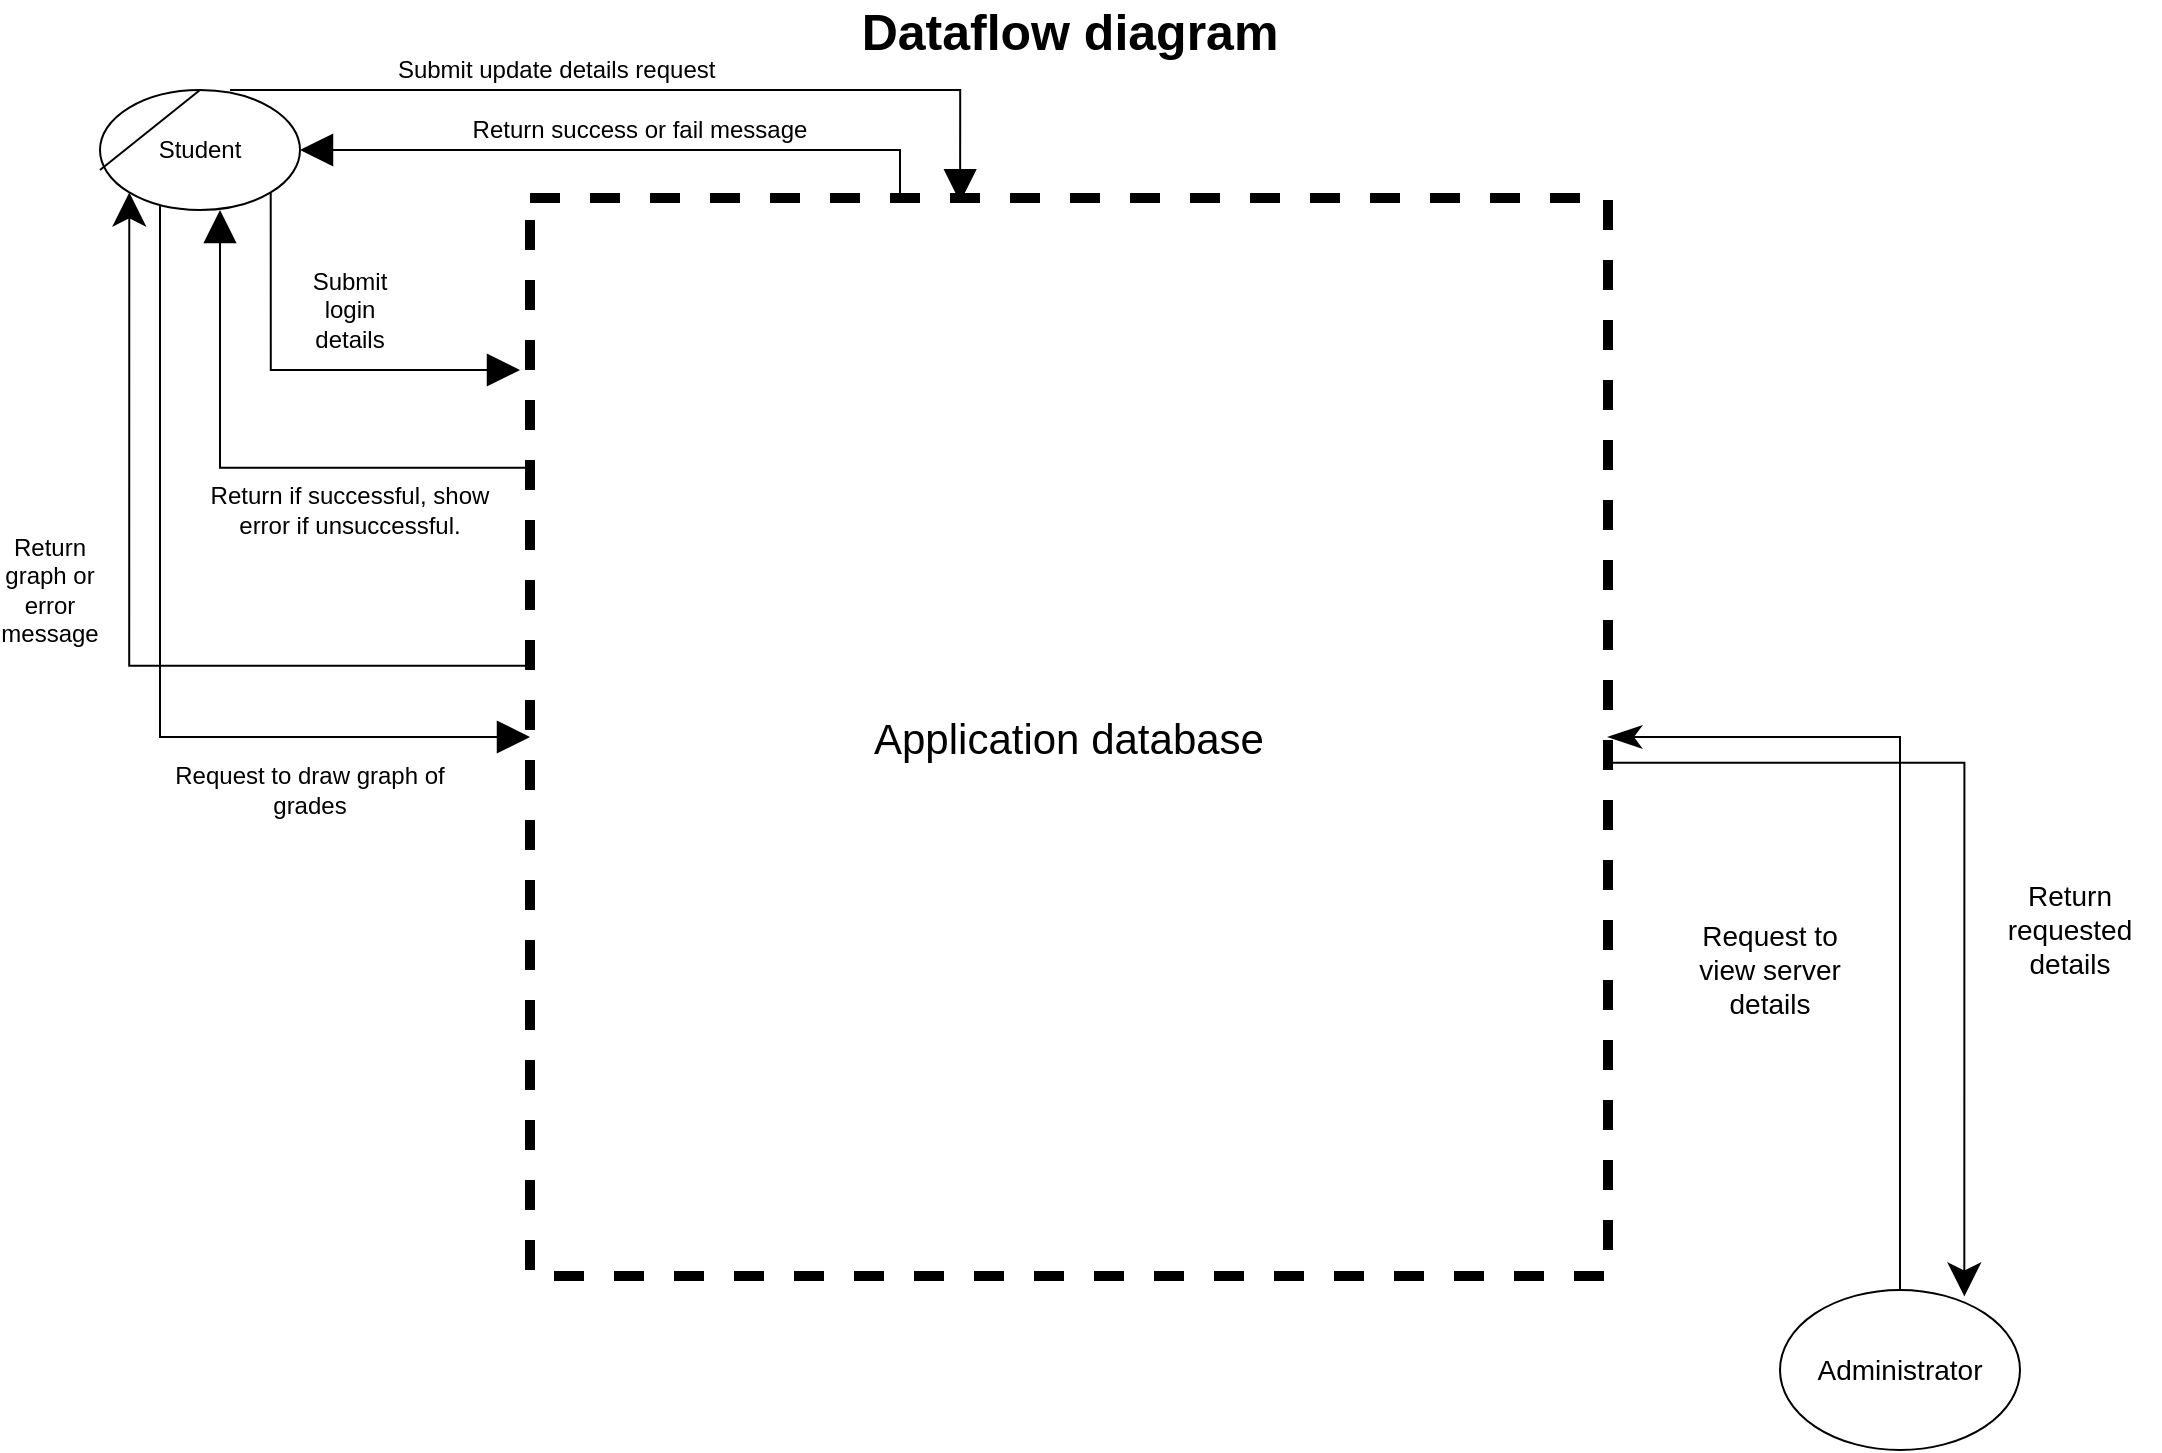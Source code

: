 <mxfile version="15.3.5" type="github">
  <diagram id="f8JgaIdcOjaSZ1BCsyT6" name="Page-1">
    <mxGraphModel dx="1188" dy="567" grid="1" gridSize="10" guides="1" tooltips="1" connect="1" arrows="1" fold="1" page="1" pageScale="1" pageWidth="1169" pageHeight="827" math="0" shadow="0">
      <root>
        <mxCell id="0" />
        <mxCell id="1" parent="0" />
        <mxCell id="TXNMd2RsbOrEZeQuCBzh-4" style="edgeStyle=orthogonalEdgeStyle;rounded=0;orthogonalLoop=1;jettySize=auto;html=1;exitX=1;exitY=1;exitDx=0;exitDy=0;endArrow=block;endFill=1;startSize=14;endSize=14;sourcePerimeterSpacing=8;targetPerimeterSpacing=8;elbow=vertical;" parent="1" source="TXNMd2RsbOrEZeQuCBzh-1" edge="1">
          <mxGeometry relative="1" as="geometry">
            <mxPoint x="310" y="230" as="targetPoint" />
            <Array as="points">
              <mxPoint x="185" y="230" />
            </Array>
          </mxGeometry>
        </mxCell>
        <mxCell id="bSkJlJOAhtK9HsSSiihu-6" style="edgeStyle=orthogonalEdgeStyle;rounded=0;orthogonalLoop=1;jettySize=auto;html=1;exitX=1;exitY=0.5;exitDx=0;exitDy=0;startArrow=none;startFill=1;endArrow=none;endFill=0;startSize=14;endSize=14;targetPerimeterSpacing=8;entryX=0.325;entryY=0.011;entryDx=0;entryDy=0;entryPerimeter=0;" edge="1" parent="1" target="TXNMd2RsbOrEZeQuCBzh-2">
          <mxGeometry relative="1" as="geometry">
            <mxPoint x="500" y="120" as="targetPoint" />
            <mxPoint x="425" y="120" as="sourcePoint" />
            <Array as="points">
              <mxPoint x="500" y="120" />
              <mxPoint x="500" y="150" />
            </Array>
          </mxGeometry>
        </mxCell>
        <mxCell id="bSkJlJOAhtK9HsSSiihu-14" style="edgeStyle=orthogonalEdgeStyle;rounded=0;orthogonalLoop=1;jettySize=auto;html=1;entryX=0.002;entryY=0.434;entryDx=0;entryDy=0;entryPerimeter=0;startArrow=classic;startFill=1;endArrow=none;endFill=0;startSize=14;endSize=14;sourcePerimeterSpacing=8;targetPerimeterSpacing=8;exitX=0;exitY=1;exitDx=0;exitDy=0;" edge="1" parent="1" source="TXNMd2RsbOrEZeQuCBzh-1" target="TXNMd2RsbOrEZeQuCBzh-2">
          <mxGeometry relative="1" as="geometry">
            <mxPoint x="120" y="130" as="sourcePoint" />
            <Array as="points">
              <mxPoint x="115" y="378" />
            </Array>
          </mxGeometry>
        </mxCell>
        <mxCell id="TXNMd2RsbOrEZeQuCBzh-2" value="&lt;font style=&quot;font-size: 21px&quot;&gt;Application database&lt;/font&gt;" style="whiteSpace=wrap;html=1;aspect=fixed;shadow=0;sketch=0;hachureGap=4;pointerEvents=0;dashed=1;strokeWidth=5;gradientColor=#ffffff;" parent="1" vertex="1">
          <mxGeometry x="315" y="144" width="539" height="539" as="geometry" />
        </mxCell>
        <mxCell id="TXNMd2RsbOrEZeQuCBzh-5" style="edgeStyle=orthogonalEdgeStyle;rounded=0;orthogonalLoop=1;jettySize=auto;html=1;exitX=0.6;exitY=1;exitDx=0;exitDy=0;endArrow=none;endFill=0;startSize=14;endSize=14;sourcePerimeterSpacing=8;targetPerimeterSpacing=8;elbow=vertical;exitPerimeter=0;startArrow=block;startFill=1;" parent="1" source="TXNMd2RsbOrEZeQuCBzh-1" edge="1">
          <mxGeometry relative="1" as="geometry">
            <mxPoint x="190.496" y="189.999" as="sourcePoint" />
            <mxPoint x="315" y="278.87" as="targetPoint" />
            <Array as="points">
              <mxPoint x="160" y="279" />
            </Array>
          </mxGeometry>
        </mxCell>
        <mxCell id="TXNMd2RsbOrEZeQuCBzh-7" value="&lt;font size=&quot;1&quot;&gt;&lt;b style=&quot;font-size: 25px&quot;&gt;Dataflow diagram&lt;/b&gt;&lt;/font&gt;" style="text;html=1;strokeColor=none;fillColor=none;align=center;verticalAlign=middle;whiteSpace=wrap;rounded=0;shadow=0;dashed=1;sketch=0;hachureGap=4;pointerEvents=0;" parent="1" vertex="1">
          <mxGeometry x="375" y="50" width="420" height="20" as="geometry" />
        </mxCell>
        <mxCell id="bSkJlJOAhtK9HsSSiihu-4" value="Submit login details" style="text;html=1;strokeColor=none;fillColor=none;align=center;verticalAlign=middle;whiteSpace=wrap;rounded=0;hachureGap=4;pointerEvents=0;" vertex="1" parent="1">
          <mxGeometry x="195" y="190" width="60" height="20" as="geometry" />
        </mxCell>
        <mxCell id="bSkJlJOAhtK9HsSSiihu-5" value="Return if successful, show error if unsuccessful." style="text;html=1;strokeColor=none;fillColor=none;align=center;verticalAlign=middle;whiteSpace=wrap;rounded=0;hachureGap=4;pointerEvents=0;" vertex="1" parent="1">
          <mxGeometry x="150" y="290" width="150" height="20" as="geometry" />
        </mxCell>
        <mxCell id="bSkJlJOAhtK9HsSSiihu-10" style="edgeStyle=orthogonalEdgeStyle;rounded=0;orthogonalLoop=1;jettySize=auto;html=1;exitX=0.65;exitY=0;exitDx=0;exitDy=0;startArrow=none;startFill=0;endArrow=block;endFill=1;startSize=14;endSize=14;sourcePerimeterSpacing=8;targetPerimeterSpacing=8;entryX=0.399;entryY=0.004;entryDx=0;entryDy=0;entryPerimeter=0;exitPerimeter=0;" edge="1" parent="1" source="TXNMd2RsbOrEZeQuCBzh-1" target="TXNMd2RsbOrEZeQuCBzh-2">
          <mxGeometry relative="1" as="geometry">
            <mxPoint x="530" y="135" as="targetPoint" />
            <mxPoint x="195" y="105.04" as="sourcePoint" />
            <Array as="points">
              <mxPoint x="530" y="90" />
            </Array>
          </mxGeometry>
        </mxCell>
        <mxCell id="bSkJlJOAhtK9HsSSiihu-11" value="" style="edgeStyle=orthogonalEdgeStyle;rounded=0;orthogonalLoop=1;jettySize=auto;html=1;exitX=1;exitY=0.5;exitDx=0;exitDy=0;startArrow=block;startFill=1;endArrow=none;endFill=0;startSize=14;endSize=14;sourcePerimeterSpacing=8;" edge="1" parent="1" source="TXNMd2RsbOrEZeQuCBzh-1">
          <mxGeometry relative="1" as="geometry">
            <mxPoint x="430" y="120" as="targetPoint" />
            <mxPoint x="200" y="120" as="sourcePoint" />
            <Array as="points">
              <mxPoint x="293" y="120" />
            </Array>
          </mxGeometry>
        </mxCell>
        <mxCell id="bSkJlJOAhtK9HsSSiihu-12" value="Return success or fail message" style="text;html=1;strokeColor=none;fillColor=none;align=center;verticalAlign=middle;whiteSpace=wrap;rounded=0;hachureGap=4;pointerEvents=0;" vertex="1" parent="1">
          <mxGeometry x="270" y="100" width="200" height="20" as="geometry" />
        </mxCell>
        <mxCell id="bSkJlJOAhtK9HsSSiihu-13" value="Submit update details request&amp;nbsp;" style="text;html=1;strokeColor=none;fillColor=none;align=center;verticalAlign=middle;whiteSpace=wrap;rounded=0;hachureGap=4;pointerEvents=0;" vertex="1" parent="1">
          <mxGeometry x="230" y="70" width="200" height="20" as="geometry" />
        </mxCell>
        <mxCell id="bSkJlJOAhtK9HsSSiihu-15" style="edgeStyle=orthogonalEdgeStyle;rounded=0;orthogonalLoop=1;jettySize=auto;html=1;entryX=0;entryY=0.5;entryDx=0;entryDy=0;startArrow=classic;startFill=1;endArrow=block;endFill=1;startSize=14;endSize=14;sourcePerimeterSpacing=8;targetPerimeterSpacing=8;" edge="1" parent="1" target="TXNMd2RsbOrEZeQuCBzh-2">
          <mxGeometry relative="1" as="geometry">
            <mxPoint x="125" y="130" as="sourcePoint" />
            <mxPoint x="326.078" y="387.926" as="targetPoint" />
            <Array as="points">
              <mxPoint x="125" y="130" />
              <mxPoint x="130" y="130" />
              <mxPoint x="130" y="414" />
            </Array>
          </mxGeometry>
        </mxCell>
        <mxCell id="TXNMd2RsbOrEZeQuCBzh-1" value="Student" style="ellipse;whiteSpace=wrap;html=1;align=center;hachureGap=4;pointerEvents=0;shadow=0;sketch=0;" parent="1" vertex="1">
          <mxGeometry x="100" y="90" width="100" height="60" as="geometry" />
        </mxCell>
        <mxCell id="bSkJlJOAhtK9HsSSiihu-3" value="" style="endArrow=none;html=1;startSize=14;endSize=14;sourcePerimeterSpacing=8;targetPerimeterSpacing=8;entryX=0.5;entryY=0;entryDx=0;entryDy=0;" edge="1" parent="1" target="TXNMd2RsbOrEZeQuCBzh-1">
          <mxGeometry width="50" height="50" relative="1" as="geometry">
            <mxPoint x="100" y="130" as="sourcePoint" />
            <mxPoint x="150" y="80" as="targetPoint" />
          </mxGeometry>
        </mxCell>
        <mxCell id="bSkJlJOAhtK9HsSSiihu-16" value="Return graph or error message" style="text;html=1;strokeColor=none;fillColor=none;align=center;verticalAlign=middle;whiteSpace=wrap;rounded=0;hachureGap=4;pointerEvents=0;" vertex="1" parent="1">
          <mxGeometry x="50" y="310" width="50" height="60" as="geometry" />
        </mxCell>
        <mxCell id="bSkJlJOAhtK9HsSSiihu-17" value="Request to draw graph of grades" style="text;html=1;strokeColor=none;fillColor=none;align=center;verticalAlign=middle;whiteSpace=wrap;rounded=0;hachureGap=4;pointerEvents=0;" vertex="1" parent="1">
          <mxGeometry x="130" y="430" width="150" height="20" as="geometry" />
        </mxCell>
        <mxCell id="bSkJlJOAhtK9HsSSiihu-20" style="edgeStyle=orthogonalEdgeStyle;rounded=0;orthogonalLoop=1;jettySize=auto;html=1;exitX=0.5;exitY=0;exitDx=0;exitDy=0;entryX=1;entryY=0.5;entryDx=0;entryDy=0;startArrow=none;startFill=0;endArrow=classicThin;endFill=1;startSize=14;endSize=14;sourcePerimeterSpacing=8;targetPerimeterSpacing=8;" edge="1" parent="1" source="bSkJlJOAhtK9HsSSiihu-18" target="TXNMd2RsbOrEZeQuCBzh-2">
          <mxGeometry relative="1" as="geometry" />
        </mxCell>
        <mxCell id="bSkJlJOAhtK9HsSSiihu-18" value="&lt;font style=&quot;font-size: 14px&quot;&gt;Administrator&lt;/font&gt;" style="ellipse;whiteSpace=wrap;html=1;hachureGap=4;pointerEvents=0;" vertex="1" parent="1">
          <mxGeometry x="940" y="690" width="120" height="80" as="geometry" />
        </mxCell>
        <mxCell id="bSkJlJOAhtK9HsSSiihu-21" style="edgeStyle=orthogonalEdgeStyle;rounded=0;orthogonalLoop=1;jettySize=auto;html=1;exitX=0.768;exitY=0.04;exitDx=0;exitDy=0;entryX=1.001;entryY=0.524;entryDx=0;entryDy=0;startArrow=classic;startFill=1;endArrow=none;endFill=0;startSize=14;endSize=14;sourcePerimeterSpacing=8;targetPerimeterSpacing=8;exitPerimeter=0;entryPerimeter=0;" edge="1" parent="1" source="bSkJlJOAhtK9HsSSiihu-18" target="TXNMd2RsbOrEZeQuCBzh-2">
          <mxGeometry relative="1" as="geometry">
            <mxPoint x="1010" y="700" as="sourcePoint" />
            <mxPoint x="864" y="423.5" as="targetPoint" />
            <Array as="points">
              <mxPoint x="1032" y="426" />
            </Array>
          </mxGeometry>
        </mxCell>
        <mxCell id="bSkJlJOAhtK9HsSSiihu-22" value="&lt;font style=&quot;font-size: 14px&quot;&gt;Request to view server details&lt;/font&gt;" style="text;html=1;strokeColor=none;fillColor=none;align=center;verticalAlign=middle;whiteSpace=wrap;rounded=0;hachureGap=4;pointerEvents=0;" vertex="1" parent="1">
          <mxGeometry x="890" y="520" width="90" height="20" as="geometry" />
        </mxCell>
        <mxCell id="bSkJlJOAhtK9HsSSiihu-23" value="&lt;font style=&quot;font-size: 14px&quot;&gt;Return requested details&lt;/font&gt;" style="text;html=1;strokeColor=none;fillColor=none;align=center;verticalAlign=middle;whiteSpace=wrap;rounded=0;hachureGap=4;pointerEvents=0;" vertex="1" parent="1">
          <mxGeometry x="1040" y="490" width="90" height="40" as="geometry" />
        </mxCell>
      </root>
    </mxGraphModel>
  </diagram>
</mxfile>
